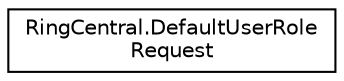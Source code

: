 digraph "Graphical Class Hierarchy"
{
 // LATEX_PDF_SIZE
  edge [fontname="Helvetica",fontsize="10",labelfontname="Helvetica",labelfontsize="10"];
  node [fontname="Helvetica",fontsize="10",shape=record];
  rankdir="LR";
  Node0 [label="RingCentral.DefaultUserRole\lRequest",height=0.2,width=0.4,color="black", fillcolor="white", style="filled",URL="$classRingCentral_1_1DefaultUserRoleRequest.html",tooltip=" "];
}

